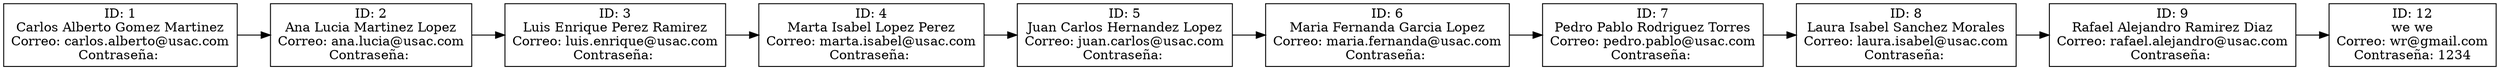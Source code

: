 digraph G {
  rankdir=LR;
  "1" [shape=box, label="ID: 1\nCarlos Alberto Gomez Martinez\nCorreo: carlos.alberto@usac.com\nContraseña: "];
  "1" -> "2";
  "2" [shape=box, label="ID: 2\nAna Lucia Martinez Lopez\nCorreo: ana.lucia@usac.com\nContraseña: "];
  "2" -> "3";
  "3" [shape=box, label="ID: 3\nLuis Enrique Perez Ramirez\nCorreo: luis.enrique@usac.com\nContraseña: "];
  "3" -> "4";
  "4" [shape=box, label="ID: 4\nMarta Isabel Lopez Perez\nCorreo: marta.isabel@usac.com\nContraseña: "];
  "4" -> "5";
  "5" [shape=box, label="ID: 5\nJuan Carlos Hernandez Lopez\nCorreo: juan.carlos@usac.com\nContraseña: "];
  "5" -> "6";
  "6" [shape=box, label="ID: 6\nMaria Fernanda Garcia Lopez\nCorreo: maria.fernanda@usac.com\nContraseña: "];
  "6" -> "7";
  "7" [shape=box, label="ID: 7\nPedro Pablo Rodriguez Torres\nCorreo: pedro.pablo@usac.com\nContraseña: "];
  "7" -> "8";
  "8" [shape=box, label="ID: 8\nLaura Isabel Sanchez Morales\nCorreo: laura.isabel@usac.com\nContraseña: "];
  "8" -> "9";
  "9" [shape=box, label="ID: 9\nRafael Alejandro Ramirez Diaz\nCorreo: rafael.alejandro@usac.com\nContraseña: "];
  "9" -> "12";
  "12" [shape=box, label="ID: 12\nwe we\nCorreo: wr@gmail.com\nContraseña: 1234"];
}
